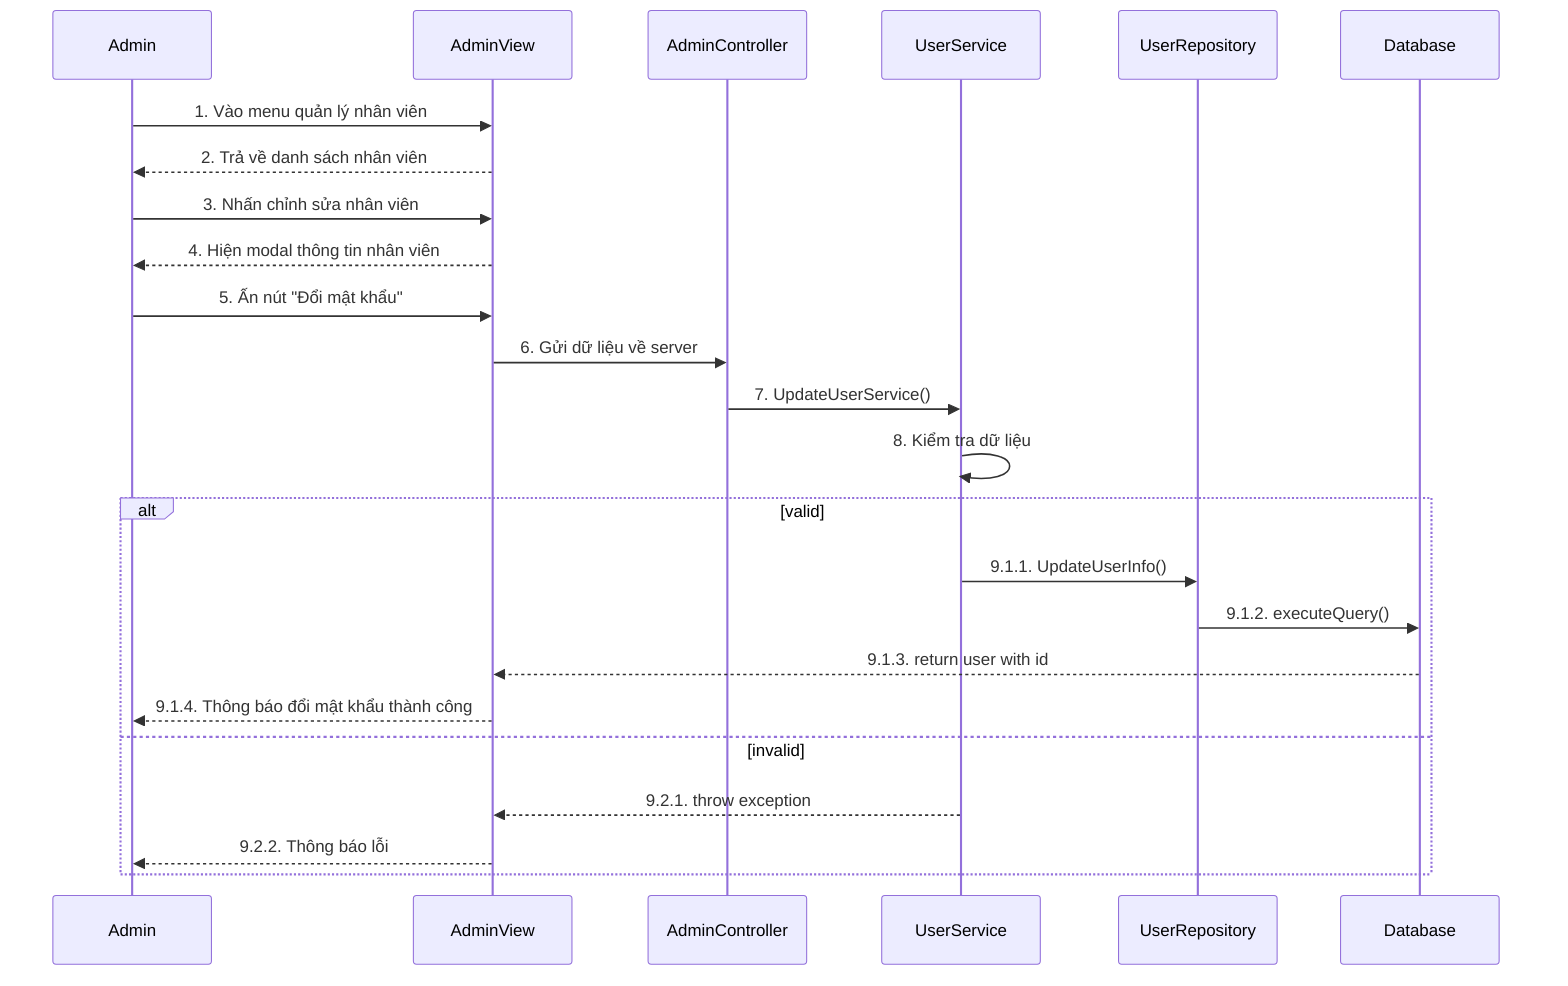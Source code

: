 sequenceDiagram
    participant Admin
    participant AdminView
    participant AdminController
    participant UserService
    participant UserRepository
    participant Database

    Admin->>AdminView: 1. Vào menu quản lý nhân viên
    AdminView-->>Admin: 2. Trả về danh sách nhân viên
    Admin->>AdminView: 3. Nhấn chỉnh sửa nhân viên
    AdminView-->>Admin: 4. Hiện modal thông tin nhân viên
    Admin->>AdminView: 5. Ấn nút "Đổi mật khẩu"
    
    AdminView->>AdminController: 6. Gửi dữ liệu về server
    AdminController->>UserService: 7. UpdateUserService()
    UserService->>UserService: 8. Kiểm tra dữ liệu

    alt valid
        UserService->>UserRepository: 9.1.1. UpdateUserInfo()
        UserRepository->>Database: 9.1.2. executeQuery()
        
        Database-->>AdminView: 9.1.3. return user with id
        AdminView-->>Admin: 9.1.4. Thông báo đổi mật khẩu thành công
    else invalid
        UserService-->>AdminView: 9.2.1. throw exception
        AdminView-->>Admin: 9.2.2. Thông báo lỗi
    end